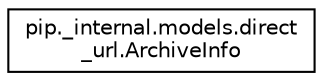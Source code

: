 digraph "Graphical Class Hierarchy"
{
 // LATEX_PDF_SIZE
  edge [fontname="Helvetica",fontsize="10",labelfontname="Helvetica",labelfontsize="10"];
  node [fontname="Helvetica",fontsize="10",shape=record];
  rankdir="LR";
  Node0 [label="pip._internal.models.direct\l_url.ArchiveInfo",height=0.2,width=0.4,color="black", fillcolor="white", style="filled",URL="$classpip_1_1__internal_1_1models_1_1direct__url_1_1ArchiveInfo.html",tooltip=" "];
}
